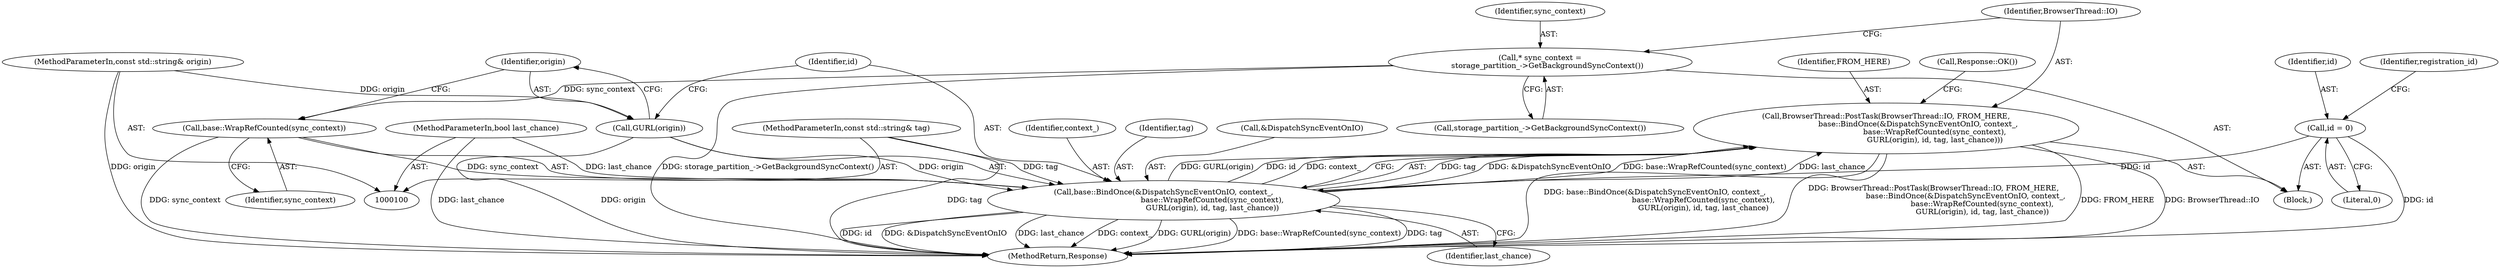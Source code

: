 digraph "0_Chrome_3c8e4852477d5b1e2da877808c998dc57db9460f_26@API" {
"1000132" [label="(Call,BrowserThread::PostTask(BrowserThread::IO, FROM_HERE,\n                           base::BindOnce(&DispatchSyncEventOnIO, context_,\n                                         base::WrapRefCounted(sync_context),\n                                         GURL(origin), id, tag, last_chance)))"];
"1000135" [label="(Call,base::BindOnce(&DispatchSyncEventOnIO, context_,\n                                         base::WrapRefCounted(sync_context),\n                                         GURL(origin), id, tag, last_chance))"];
"1000139" [label="(Call,base::WrapRefCounted(sync_context))"];
"1000129" [label="(Call,* sync_context =\n      storage_partition_->GetBackgroundSyncContext())"];
"1000141" [label="(Call,GURL(origin))"];
"1000101" [label="(MethodParameterIn,const std::string& origin)"];
"1000117" [label="(Call,id = 0)"];
"1000103" [label="(MethodParameterIn,const std::string& tag)"];
"1000104" [label="(MethodParameterIn,bool last_chance)"];
"1000142" [label="(Identifier,origin)"];
"1000118" [label="(Identifier,id)"];
"1000130" [label="(Identifier,sync_context)"];
"1000139" [label="(Call,base::WrapRefCounted(sync_context))"];
"1000129" [label="(Call,* sync_context =\n      storage_partition_->GetBackgroundSyncContext())"];
"1000119" [label="(Literal,0)"];
"1000105" [label="(Block,)"];
"1000132" [label="(Call,BrowserThread::PostTask(BrowserThread::IO, FROM_HERE,\n                           base::BindOnce(&DispatchSyncEventOnIO, context_,\n                                         base::WrapRefCounted(sync_context),\n                                         GURL(origin), id, tag, last_chance)))"];
"1000103" [label="(MethodParameterIn,const std::string& tag)"];
"1000143" [label="(Identifier,id)"];
"1000134" [label="(Identifier,FROM_HERE)"];
"1000140" [label="(Identifier,sync_context)"];
"1000104" [label="(MethodParameterIn,bool last_chance)"];
"1000144" [label="(Identifier,tag)"];
"1000147" [label="(Call,Response::OK())"];
"1000117" [label="(Call,id = 0)"];
"1000141" [label="(Call,GURL(origin))"];
"1000135" [label="(Call,base::BindOnce(&DispatchSyncEventOnIO, context_,\n                                         base::WrapRefCounted(sync_context),\n                                         GURL(origin), id, tag, last_chance))"];
"1000123" [label="(Identifier,registration_id)"];
"1000136" [label="(Call,&DispatchSyncEventOnIO)"];
"1000133" [label="(Identifier,BrowserThread::IO)"];
"1000138" [label="(Identifier,context_)"];
"1000131" [label="(Call,storage_partition_->GetBackgroundSyncContext())"];
"1000101" [label="(MethodParameterIn,const std::string& origin)"];
"1000148" [label="(MethodReturn,Response)"];
"1000145" [label="(Identifier,last_chance)"];
"1000132" -> "1000105"  [label="AST: "];
"1000132" -> "1000135"  [label="CFG: "];
"1000133" -> "1000132"  [label="AST: "];
"1000134" -> "1000132"  [label="AST: "];
"1000135" -> "1000132"  [label="AST: "];
"1000147" -> "1000132"  [label="CFG: "];
"1000132" -> "1000148"  [label="DDG: BrowserThread::PostTask(BrowserThread::IO, FROM_HERE,\n                           base::BindOnce(&DispatchSyncEventOnIO, context_,\n                                         base::WrapRefCounted(sync_context),\n                                         GURL(origin), id, tag, last_chance))"];
"1000132" -> "1000148"  [label="DDG: FROM_HERE"];
"1000132" -> "1000148"  [label="DDG: BrowserThread::IO"];
"1000132" -> "1000148"  [label="DDG: base::BindOnce(&DispatchSyncEventOnIO, context_,\n                                         base::WrapRefCounted(sync_context),\n                                         GURL(origin), id, tag, last_chance)"];
"1000135" -> "1000132"  [label="DDG: tag"];
"1000135" -> "1000132"  [label="DDG: &DispatchSyncEventOnIO"];
"1000135" -> "1000132"  [label="DDG: base::WrapRefCounted(sync_context)"];
"1000135" -> "1000132"  [label="DDG: last_chance"];
"1000135" -> "1000132"  [label="DDG: GURL(origin)"];
"1000135" -> "1000132"  [label="DDG: id"];
"1000135" -> "1000132"  [label="DDG: context_"];
"1000135" -> "1000145"  [label="CFG: "];
"1000136" -> "1000135"  [label="AST: "];
"1000138" -> "1000135"  [label="AST: "];
"1000139" -> "1000135"  [label="AST: "];
"1000141" -> "1000135"  [label="AST: "];
"1000143" -> "1000135"  [label="AST: "];
"1000144" -> "1000135"  [label="AST: "];
"1000145" -> "1000135"  [label="AST: "];
"1000135" -> "1000148"  [label="DDG: context_"];
"1000135" -> "1000148"  [label="DDG: GURL(origin)"];
"1000135" -> "1000148"  [label="DDG: base::WrapRefCounted(sync_context)"];
"1000135" -> "1000148"  [label="DDG: tag"];
"1000135" -> "1000148"  [label="DDG: id"];
"1000135" -> "1000148"  [label="DDG: &DispatchSyncEventOnIO"];
"1000135" -> "1000148"  [label="DDG: last_chance"];
"1000139" -> "1000135"  [label="DDG: sync_context"];
"1000141" -> "1000135"  [label="DDG: origin"];
"1000117" -> "1000135"  [label="DDG: id"];
"1000103" -> "1000135"  [label="DDG: tag"];
"1000104" -> "1000135"  [label="DDG: last_chance"];
"1000139" -> "1000140"  [label="CFG: "];
"1000140" -> "1000139"  [label="AST: "];
"1000142" -> "1000139"  [label="CFG: "];
"1000139" -> "1000148"  [label="DDG: sync_context"];
"1000129" -> "1000139"  [label="DDG: sync_context"];
"1000129" -> "1000105"  [label="AST: "];
"1000129" -> "1000131"  [label="CFG: "];
"1000130" -> "1000129"  [label="AST: "];
"1000131" -> "1000129"  [label="AST: "];
"1000133" -> "1000129"  [label="CFG: "];
"1000129" -> "1000148"  [label="DDG: storage_partition_->GetBackgroundSyncContext()"];
"1000141" -> "1000142"  [label="CFG: "];
"1000142" -> "1000141"  [label="AST: "];
"1000143" -> "1000141"  [label="CFG: "];
"1000141" -> "1000148"  [label="DDG: origin"];
"1000101" -> "1000141"  [label="DDG: origin"];
"1000101" -> "1000100"  [label="AST: "];
"1000101" -> "1000148"  [label="DDG: origin"];
"1000117" -> "1000105"  [label="AST: "];
"1000117" -> "1000119"  [label="CFG: "];
"1000118" -> "1000117"  [label="AST: "];
"1000119" -> "1000117"  [label="AST: "];
"1000123" -> "1000117"  [label="CFG: "];
"1000117" -> "1000148"  [label="DDG: id"];
"1000103" -> "1000100"  [label="AST: "];
"1000103" -> "1000148"  [label="DDG: tag"];
"1000104" -> "1000100"  [label="AST: "];
"1000104" -> "1000148"  [label="DDG: last_chance"];
}
